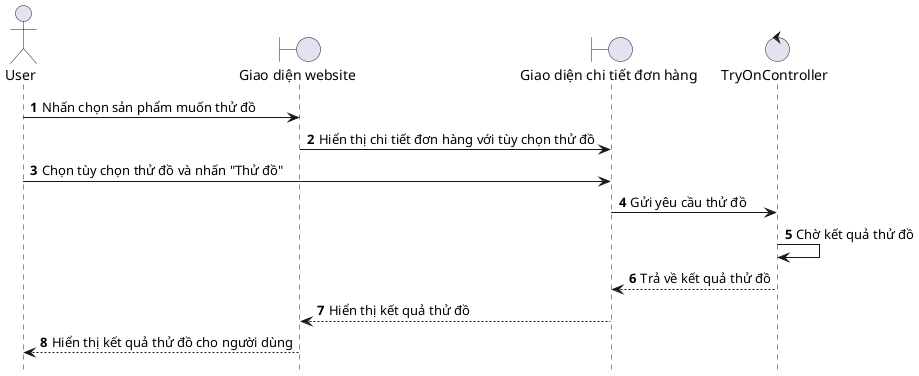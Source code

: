@startuml TryOn

hide footbox
autonumber
actor User as user
boundary "Giao diện website" as web
boundary "Giao diện chi tiết đơn hàng" as orderDetail
control "TryOnController" as tryOnController

user -> web: Nhấn chọn sản phẩm muốn thử đồ
web -> orderDetail: Hiển thị chi tiết đơn hàng với tùy chọn thử đồ
user -> orderDetail: Chọn tùy chọn thử đồ và nhấn "Thử đồ"
orderDetail -> tryOnController: Gửi yêu cầu thử đồ
tryOnController -> tryOnController: Chờ kết quả thử đồ
tryOnController --> orderDetail: Trả về kết quả thử đồ
orderDetail --> web: Hiển thị kết quả thử đồ
web --> user: Hiển thị kết quả thử đồ cho người dùng

@enduml
